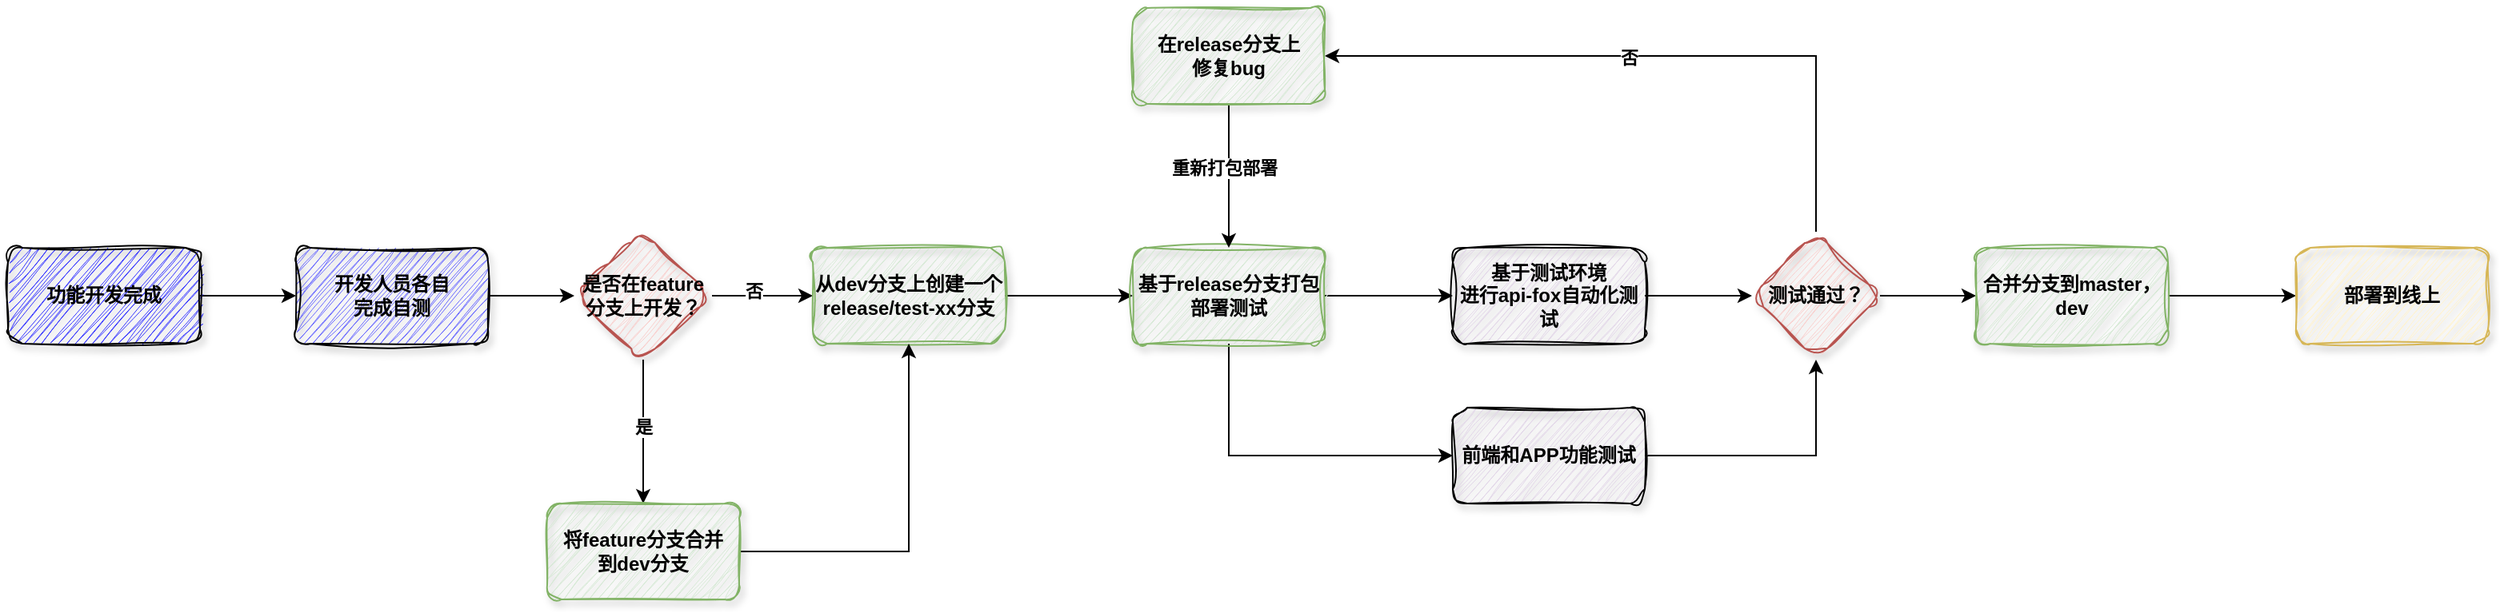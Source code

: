 <mxfile version="25.0.1">
  <diagram name="第 1 页" id="vld_AIua7XIs_-yVO-ox">
    <mxGraphModel dx="1434" dy="738" grid="1" gridSize="10" guides="1" tooltips="1" connect="1" arrows="1" fold="1" page="1" pageScale="1" pageWidth="827" pageHeight="1169" math="0" shadow="0">
      <root>
        <mxCell id="0" />
        <mxCell id="1" parent="0" />
        <mxCell id="8MtyGTaQOfjxnfk6kIhd-4" value="" style="edgeStyle=orthogonalEdgeStyle;rounded=0;orthogonalLoop=1;jettySize=auto;html=1;fontStyle=1" edge="1" parent="1" source="8MtyGTaQOfjxnfk6kIhd-2" target="8MtyGTaQOfjxnfk6kIhd-3">
          <mxGeometry relative="1" as="geometry" />
        </mxCell>
        <mxCell id="8MtyGTaQOfjxnfk6kIhd-2" value="&lt;span&gt;功能开发完成&lt;/span&gt;" style="rounded=1;whiteSpace=wrap;html=1;sketch=1;curveFitting=1;jiggle=2;shadow=1;fillColor=#3333FF;fontStyle=1" vertex="1" parent="1">
          <mxGeometry x="60" y="190" width="120" height="60" as="geometry" />
        </mxCell>
        <mxCell id="8MtyGTaQOfjxnfk6kIhd-3" value="开发人员各自&lt;div&gt;完成自测&lt;/div&gt;" style="whiteSpace=wrap;html=1;rounded=1;fontStyle=1;fillColor=#6666FF;strokeColor=#000000;sketch=1;curveFitting=1;jiggle=2;shadow=1;" vertex="1" parent="1">
          <mxGeometry x="240" y="190" width="120" height="60" as="geometry" />
        </mxCell>
        <mxCell id="8MtyGTaQOfjxnfk6kIhd-9" value="" style="edgeStyle=orthogonalEdgeStyle;rounded=0;orthogonalLoop=1;jettySize=auto;html=1;fontStyle=1" edge="1" parent="1" source="8MtyGTaQOfjxnfk6kIhd-3" target="8MtyGTaQOfjxnfk6kIhd-7">
          <mxGeometry relative="1" as="geometry">
            <mxPoint x="350" y="220" as="sourcePoint" />
            <mxPoint x="430" y="220" as="targetPoint" />
          </mxGeometry>
        </mxCell>
        <mxCell id="8MtyGTaQOfjxnfk6kIhd-11" value="" style="edgeStyle=orthogonalEdgeStyle;rounded=0;orthogonalLoop=1;jettySize=auto;html=1;fontStyle=1" edge="1" parent="1" source="8MtyGTaQOfjxnfk6kIhd-7" target="8MtyGTaQOfjxnfk6kIhd-10">
          <mxGeometry relative="1" as="geometry" />
        </mxCell>
        <mxCell id="8MtyGTaQOfjxnfk6kIhd-15" value="否" style="edgeLabel;html=1;align=center;verticalAlign=middle;resizable=0;points=[];fontStyle=1" vertex="1" connectable="0" parent="8MtyGTaQOfjxnfk6kIhd-11">
          <mxGeometry x="-0.175" y="3" relative="1" as="geometry">
            <mxPoint as="offset" />
          </mxGeometry>
        </mxCell>
        <mxCell id="8MtyGTaQOfjxnfk6kIhd-13" value="" style="edgeStyle=orthogonalEdgeStyle;rounded=0;orthogonalLoop=1;jettySize=auto;html=1;fontStyle=1" edge="1" parent="1" source="8MtyGTaQOfjxnfk6kIhd-7" target="8MtyGTaQOfjxnfk6kIhd-12">
          <mxGeometry relative="1" as="geometry" />
        </mxCell>
        <mxCell id="8MtyGTaQOfjxnfk6kIhd-16" value="是" style="edgeLabel;html=1;align=center;verticalAlign=middle;resizable=0;points=[];fontStyle=1" vertex="1" connectable="0" parent="8MtyGTaQOfjxnfk6kIhd-13">
          <mxGeometry x="-0.067" relative="1" as="geometry">
            <mxPoint as="offset" />
          </mxGeometry>
        </mxCell>
        <mxCell id="8MtyGTaQOfjxnfk6kIhd-7" value="是否在feature分支上开发？" style="rhombus;whiteSpace=wrap;html=1;fontStyle=1;sketch=1;curveFitting=1;jiggle=2;rounded=1;shadow=1;fillColor=#f8cecc;strokeColor=#b85450;" vertex="1" parent="1">
          <mxGeometry x="414" y="180" width="86" height="80" as="geometry" />
        </mxCell>
        <mxCell id="8MtyGTaQOfjxnfk6kIhd-18" value="" style="edgeStyle=orthogonalEdgeStyle;rounded=0;orthogonalLoop=1;jettySize=auto;html=1;fontStyle=1" edge="1" parent="1" source="8MtyGTaQOfjxnfk6kIhd-10" target="8MtyGTaQOfjxnfk6kIhd-17">
          <mxGeometry relative="1" as="geometry" />
        </mxCell>
        <mxCell id="8MtyGTaQOfjxnfk6kIhd-10" value="从dev分支上创建一个&lt;div&gt;release/test-xx分支&lt;/div&gt;" style="whiteSpace=wrap;html=1;fontStyle=1;sketch=1;curveFitting=1;jiggle=2;shadow=1;rounded=1;fillColor=#d5e8d4;strokeColor=#82b366;" vertex="1" parent="1">
          <mxGeometry x="563" y="190" width="120" height="60" as="geometry" />
        </mxCell>
        <mxCell id="8MtyGTaQOfjxnfk6kIhd-14" style="edgeStyle=orthogonalEdgeStyle;rounded=0;orthogonalLoop=1;jettySize=auto;html=1;entryX=0.5;entryY=1;entryDx=0;entryDy=0;fontStyle=1" edge="1" parent="1" source="8MtyGTaQOfjxnfk6kIhd-12" target="8MtyGTaQOfjxnfk6kIhd-10">
          <mxGeometry relative="1" as="geometry" />
        </mxCell>
        <mxCell id="8MtyGTaQOfjxnfk6kIhd-12" value="将feature分支合并&lt;div&gt;到dev分支&lt;/div&gt;" style="whiteSpace=wrap;html=1;fontStyle=1;fillColor=#d5e8d4;strokeColor=#82b366;sketch=1;curveFitting=1;jiggle=2;shadow=1;rounded=1;" vertex="1" parent="1">
          <mxGeometry x="397" y="350" width="120" height="60" as="geometry" />
        </mxCell>
        <mxCell id="8MtyGTaQOfjxnfk6kIhd-20" value="" style="edgeStyle=orthogonalEdgeStyle;rounded=0;orthogonalLoop=1;jettySize=auto;html=1;fontStyle=1" edge="1" parent="1" source="8MtyGTaQOfjxnfk6kIhd-17" target="8MtyGTaQOfjxnfk6kIhd-19">
          <mxGeometry relative="1" as="geometry" />
        </mxCell>
        <mxCell id="8MtyGTaQOfjxnfk6kIhd-45" style="edgeStyle=orthogonalEdgeStyle;rounded=0;orthogonalLoop=1;jettySize=auto;html=1;entryX=0;entryY=0.5;entryDx=0;entryDy=0;fontStyle=1" edge="1" parent="1" source="8MtyGTaQOfjxnfk6kIhd-17" target="8MtyGTaQOfjxnfk6kIhd-44">
          <mxGeometry relative="1" as="geometry">
            <Array as="points">
              <mxPoint x="823" y="320" />
            </Array>
          </mxGeometry>
        </mxCell>
        <mxCell id="8MtyGTaQOfjxnfk6kIhd-17" value="基于release分支打包部署测试" style="whiteSpace=wrap;html=1;fontStyle=1;fillColor=#d5e8d4;strokeColor=#82b366;sketch=1;curveFitting=1;jiggle=2;shadow=1;rounded=1;" vertex="1" parent="1">
          <mxGeometry x="763" y="190" width="120" height="60" as="geometry" />
        </mxCell>
        <mxCell id="8MtyGTaQOfjxnfk6kIhd-28" value="" style="edgeStyle=orthogonalEdgeStyle;rounded=0;orthogonalLoop=1;jettySize=auto;html=1;fontStyle=1" edge="1" parent="1" source="8MtyGTaQOfjxnfk6kIhd-19" target="8MtyGTaQOfjxnfk6kIhd-27">
          <mxGeometry relative="1" as="geometry" />
        </mxCell>
        <mxCell id="8MtyGTaQOfjxnfk6kIhd-19" value="基于测试环境&lt;div&gt;进行api-fox自动化测试&lt;/div&gt;" style="whiteSpace=wrap;html=1;fontStyle=1;sketch=1;curveFitting=1;jiggle=2;shadow=1;rounded=1;fillColor=#e1d5e7;strokeColor=#000000;" vertex="1" parent="1">
          <mxGeometry x="963" y="190" width="120" height="60" as="geometry" />
        </mxCell>
        <mxCell id="8MtyGTaQOfjxnfk6kIhd-30" value="" style="edgeStyle=orthogonalEdgeStyle;rounded=0;orthogonalLoop=1;jettySize=auto;html=1;fontStyle=1" edge="1" parent="1" source="8MtyGTaQOfjxnfk6kIhd-27" target="8MtyGTaQOfjxnfk6kIhd-29">
          <mxGeometry relative="1" as="geometry">
            <Array as="points">
              <mxPoint x="1190" y="70" />
            </Array>
          </mxGeometry>
        </mxCell>
        <mxCell id="8MtyGTaQOfjxnfk6kIhd-31" value="否" style="edgeLabel;html=1;align=center;verticalAlign=middle;resizable=0;points=[];fontStyle=1" vertex="1" connectable="0" parent="8MtyGTaQOfjxnfk6kIhd-30">
          <mxGeometry x="0.09" y="1" relative="1" as="geometry">
            <mxPoint as="offset" />
          </mxGeometry>
        </mxCell>
        <mxCell id="8MtyGTaQOfjxnfk6kIhd-48" value="" style="edgeStyle=orthogonalEdgeStyle;rounded=0;orthogonalLoop=1;jettySize=auto;html=1;fontStyle=1" edge="1" parent="1" source="8MtyGTaQOfjxnfk6kIhd-27" target="8MtyGTaQOfjxnfk6kIhd-47">
          <mxGeometry relative="1" as="geometry" />
        </mxCell>
        <mxCell id="8MtyGTaQOfjxnfk6kIhd-27" value="测试通过？" style="rhombus;whiteSpace=wrap;html=1;fontStyle=1;sketch=1;curveFitting=1;jiggle=2;rounded=1;shadow=1;fillColor=#f8cecc;strokeColor=#b85450;" vertex="1" parent="1">
          <mxGeometry x="1150" y="180" width="80" height="80" as="geometry" />
        </mxCell>
        <mxCell id="8MtyGTaQOfjxnfk6kIhd-32" style="edgeStyle=orthogonalEdgeStyle;rounded=0;orthogonalLoop=1;jettySize=auto;html=1;exitX=0.5;exitY=1;exitDx=0;exitDy=0;fontStyle=1" edge="1" parent="1" source="8MtyGTaQOfjxnfk6kIhd-29" target="8MtyGTaQOfjxnfk6kIhd-17">
          <mxGeometry relative="1" as="geometry" />
        </mxCell>
        <mxCell id="8MtyGTaQOfjxnfk6kIhd-33" value="重新打包部署" style="edgeLabel;html=1;align=center;verticalAlign=middle;resizable=0;points=[];fontStyle=1" vertex="1" connectable="0" parent="8MtyGTaQOfjxnfk6kIhd-32">
          <mxGeometry x="-0.111" y="-3" relative="1" as="geometry">
            <mxPoint as="offset" />
          </mxGeometry>
        </mxCell>
        <mxCell id="8MtyGTaQOfjxnfk6kIhd-29" value="在release分支上&lt;div&gt;修复bug&lt;/div&gt;" style="whiteSpace=wrap;html=1;fontStyle=1;fillColor=#d5e8d4;strokeColor=#82b366;sketch=1;curveFitting=1;jiggle=2;shadow=1;rounded=1;" vertex="1" parent="1">
          <mxGeometry x="763" y="40" width="120" height="60" as="geometry" />
        </mxCell>
        <mxCell id="8MtyGTaQOfjxnfk6kIhd-46" style="edgeStyle=orthogonalEdgeStyle;rounded=0;orthogonalLoop=1;jettySize=auto;html=1;entryX=0.5;entryY=1;entryDx=0;entryDy=0;fontStyle=1" edge="1" parent="1" source="8MtyGTaQOfjxnfk6kIhd-44" target="8MtyGTaQOfjxnfk6kIhd-27">
          <mxGeometry relative="1" as="geometry" />
        </mxCell>
        <mxCell id="8MtyGTaQOfjxnfk6kIhd-44" value="前端和APP功能测试" style="whiteSpace=wrap;html=1;fontStyle=1;fillColor=#e1d5e7;strokeColor=#000000;sketch=1;curveFitting=1;jiggle=2;shadow=1;rounded=1;" vertex="1" parent="1">
          <mxGeometry x="963" y="290" width="120" height="60" as="geometry" />
        </mxCell>
        <mxCell id="8MtyGTaQOfjxnfk6kIhd-50" value="" style="edgeStyle=orthogonalEdgeStyle;rounded=0;orthogonalLoop=1;jettySize=auto;html=1;fontStyle=1" edge="1" parent="1" source="8MtyGTaQOfjxnfk6kIhd-47" target="8MtyGTaQOfjxnfk6kIhd-49">
          <mxGeometry relative="1" as="geometry" />
        </mxCell>
        <mxCell id="8MtyGTaQOfjxnfk6kIhd-47" value="合并分支到master，dev" style="whiteSpace=wrap;html=1;fontStyle=1;fillColor=#d5e8d4;strokeColor=#82b366;sketch=1;curveFitting=1;jiggle=2;shadow=1;rounded=1;" vertex="1" parent="1">
          <mxGeometry x="1290" y="190" width="120" height="60" as="geometry" />
        </mxCell>
        <mxCell id="8MtyGTaQOfjxnfk6kIhd-49" value="部署到线上" style="whiteSpace=wrap;html=1;fontStyle=1;fillColor=#fff2cc;strokeColor=#d6b656;sketch=1;curveFitting=1;jiggle=2;shadow=1;rounded=1;" vertex="1" parent="1">
          <mxGeometry x="1490" y="190" width="120" height="60" as="geometry" />
        </mxCell>
      </root>
    </mxGraphModel>
  </diagram>
</mxfile>
